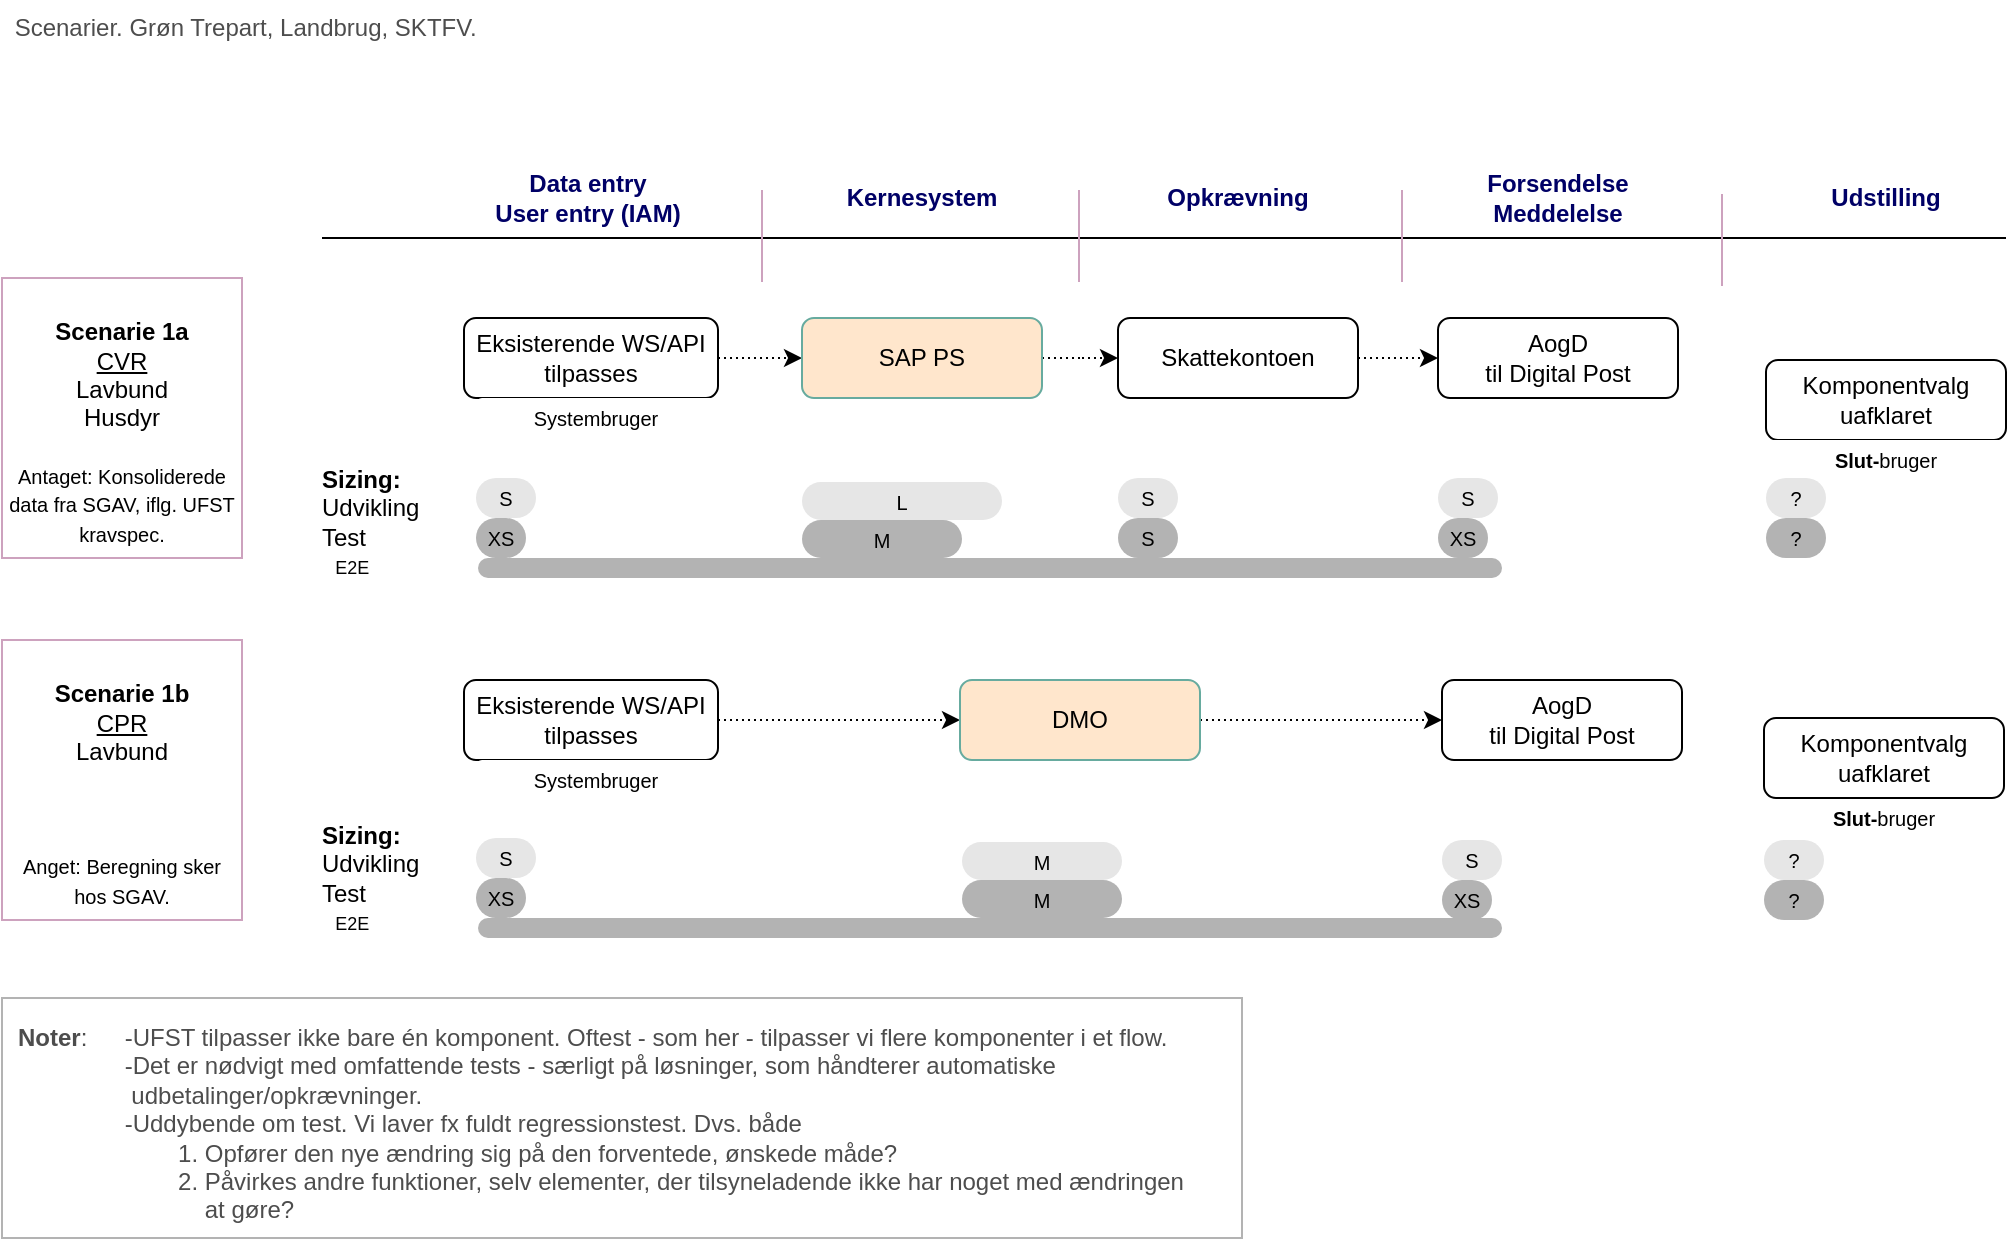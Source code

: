 <mxfile version="26.1.3" pages="2">
  <diagram name="Page-1" id="w52jkF3-wR7kU9HDOXUC">
    <mxGraphModel dx="1660" dy="852" grid="1" gridSize="10" guides="1" tooltips="1" connect="1" arrows="1" fold="1" page="1" pageScale="1" pageWidth="1169" pageHeight="827" math="0" shadow="0">
      <root>
        <mxCell id="0" />
        <mxCell id="1" parent="0" />
        <mxCell id="jPUYg1EqjeXe6Diemlhv-1" value="Data entry&lt;div&gt;User entry (IAM)&lt;/div&gt;" style="rounded=0;whiteSpace=wrap;html=1;fillColor=none;strokeColor=none;shadow=0;glass=0;fontColor=#000066;fontStyle=1;" parent="1" vertex="1">
          <mxGeometry x="273" y="160" width="120" height="40" as="geometry" />
        </mxCell>
        <mxCell id="jPUYg1EqjeXe6Diemlhv-2" value="Kernesystem" style="rounded=0;whiteSpace=wrap;html=1;fillColor=none;strokeColor=none;shadow=0;glass=0;fontColor=#000066;fontStyle=1;" parent="1" vertex="1">
          <mxGeometry x="440" y="160" width="120" height="40" as="geometry" />
        </mxCell>
        <mxCell id="jPUYg1EqjeXe6Diemlhv-3" value="Opkrævning" style="rounded=0;whiteSpace=wrap;html=1;fillColor=none;strokeColor=none;shadow=0;glass=0;fontColor=#000066;fontStyle=1;" parent="1" vertex="1">
          <mxGeometry x="598" y="160" width="120" height="40" as="geometry" />
        </mxCell>
        <mxCell id="jPUYg1EqjeXe6Diemlhv-4" value="Forsendelse&lt;div&gt;Meddelelse&lt;/div&gt;" style="rounded=0;whiteSpace=wrap;html=1;fillColor=none;strokeColor=none;shadow=0;glass=0;fontColor=#000066;fontStyle=1;" parent="1" vertex="1">
          <mxGeometry x="758" y="160" width="120" height="40" as="geometry" />
        </mxCell>
        <mxCell id="I2_qbIUxM6kLmOSu3rbW-24" style="edgeStyle=orthogonalEdgeStyle;rounded=0;orthogonalLoop=1;jettySize=auto;html=1;entryX=0;entryY=0.5;entryDx=0;entryDy=0;strokeWidth=1;strokeColor=#000000;dashed=1;dashPattern=1 2;" parent="1" source="jPUYg1EqjeXe6Diemlhv-8" target="jPUYg1EqjeXe6Diemlhv-9" edge="1">
          <mxGeometry relative="1" as="geometry" />
        </mxCell>
        <mxCell id="jPUYg1EqjeXe6Diemlhv-8" value="Eksisterende WS/API tilpasses" style="rounded=1;whiteSpace=wrap;html=1;" parent="1" vertex="1">
          <mxGeometry x="271" y="240" width="127" height="40" as="geometry" />
        </mxCell>
        <mxCell id="I2_qbIUxM6kLmOSu3rbW-25" style="edgeStyle=orthogonalEdgeStyle;rounded=0;orthogonalLoop=1;jettySize=auto;html=1;entryX=0;entryY=0.5;entryDx=0;entryDy=0;strokeWidth=1;strokeColor=#000000;dashed=1;dashPattern=1 2;" parent="1" source="jPUYg1EqjeXe6Diemlhv-9" target="jPUYg1EqjeXe6Diemlhv-11" edge="1">
          <mxGeometry relative="1" as="geometry" />
        </mxCell>
        <mxCell id="jPUYg1EqjeXe6Diemlhv-9" value="SAP PS" style="rounded=1;whiteSpace=wrap;html=1;fillColor=#ffe6cc;strokeColor=#67AB9F;" parent="1" vertex="1">
          <mxGeometry x="440" y="240" width="120" height="40" as="geometry" />
        </mxCell>
        <mxCell id="jPUYg1EqjeXe6Diemlhv-10" value="Udstilling" style="rounded=0;whiteSpace=wrap;html=1;fillColor=none;strokeColor=none;shadow=0;glass=0;fontColor=#000066;fontStyle=1;" parent="1" vertex="1">
          <mxGeometry x="922" y="160" width="120" height="40" as="geometry" />
        </mxCell>
        <mxCell id="I2_qbIUxM6kLmOSu3rbW-26" style="edgeStyle=orthogonalEdgeStyle;rounded=0;orthogonalLoop=1;jettySize=auto;html=1;entryX=0;entryY=0.5;entryDx=0;entryDy=0;strokeWidth=1;strokeColor=#000000;dashed=1;dashPattern=1 2;" parent="1" source="jPUYg1EqjeXe6Diemlhv-11" target="jPUYg1EqjeXe6Diemlhv-12" edge="1">
          <mxGeometry relative="1" as="geometry" />
        </mxCell>
        <mxCell id="jPUYg1EqjeXe6Diemlhv-11" value="Skattekontoen" style="rounded=1;whiteSpace=wrap;html=1;" parent="1" vertex="1">
          <mxGeometry x="598" y="240" width="120" height="40" as="geometry" />
        </mxCell>
        <mxCell id="jPUYg1EqjeXe6Diemlhv-12" value="AogD&lt;div&gt;til Digital Post&lt;/div&gt;" style="rounded=1;whiteSpace=wrap;html=1;" parent="1" vertex="1">
          <mxGeometry x="758" y="240" width="120" height="40" as="geometry" />
        </mxCell>
        <mxCell id="jPUYg1EqjeXe6Diemlhv-14" value="Komponentvalg&lt;div&gt;uafklaret&lt;/div&gt;" style="rounded=1;whiteSpace=wrap;html=1;" parent="1" vertex="1">
          <mxGeometry x="922" y="261" width="120" height="40" as="geometry" />
        </mxCell>
        <mxCell id="I2_qbIUxM6kLmOSu3rbW-8" value="&lt;div&gt;&lt;b&gt;&lt;br&gt;&lt;/b&gt;&lt;/div&gt;&lt;b&gt;&lt;div&gt;&lt;br&gt;&lt;/div&gt;Scenarie 1b&lt;/b&gt;&lt;div&gt;&lt;u&gt;CPR&lt;/u&gt;&lt;/div&gt;&lt;div&gt;Lavbund&lt;/div&gt;&lt;div&gt;&lt;br&gt;&lt;/div&gt;&lt;div&gt;&lt;br&gt;&lt;/div&gt;&lt;div&gt;&lt;br&gt;&lt;/div&gt;&lt;div&gt;&lt;font style=&quot;font-size: 10px;&quot;&gt;Anget: Beregning sker hos SGAV.&lt;/font&gt;&lt;/div&gt;&lt;div&gt;&lt;br&gt;&lt;/div&gt;" style="rounded=0;whiteSpace=wrap;html=1;strokeWidth=1;strokeColor=#CDA2BE;spacing=4;" parent="1" vertex="1">
          <mxGeometry x="40" y="401" width="120" height="140" as="geometry" />
        </mxCell>
        <mxCell id="I2_qbIUxM6kLmOSu3rbW-27" style="edgeStyle=orthogonalEdgeStyle;rounded=0;orthogonalLoop=1;jettySize=auto;html=1;strokeWidth=1;strokeColor=#000000;dashed=1;dashPattern=1 2;" parent="1" source="I2_qbIUxM6kLmOSu3rbW-9" target="I2_qbIUxM6kLmOSu3rbW-11" edge="1">
          <mxGeometry relative="1" as="geometry" />
        </mxCell>
        <mxCell id="I2_qbIUxM6kLmOSu3rbW-9" value="Eksisterende WS/API tilpasses" style="rounded=1;whiteSpace=wrap;html=1;" parent="1" vertex="1">
          <mxGeometry x="271" y="421" width="127" height="40" as="geometry" />
        </mxCell>
        <mxCell id="I2_qbIUxM6kLmOSu3rbW-28" style="edgeStyle=orthogonalEdgeStyle;rounded=0;orthogonalLoop=1;jettySize=auto;html=1;entryX=0;entryY=0.5;entryDx=0;entryDy=0;strokeWidth=1;strokeColor=#000000;dashed=1;dashPattern=1 2;" parent="1" source="I2_qbIUxM6kLmOSu3rbW-11" target="I2_qbIUxM6kLmOSu3rbW-12" edge="1">
          <mxGeometry relative="1" as="geometry" />
        </mxCell>
        <mxCell id="I2_qbIUxM6kLmOSu3rbW-11" value="DMO" style="rounded=1;whiteSpace=wrap;html=1;fillColor=#ffe6cc;strokeColor=#67AB9F;" parent="1" vertex="1">
          <mxGeometry x="519" y="421" width="120" height="40" as="geometry" />
        </mxCell>
        <mxCell id="I2_qbIUxM6kLmOSu3rbW-12" value="AogD&lt;div&gt;til Digital Post&lt;/div&gt;" style="rounded=1;whiteSpace=wrap;html=1;" parent="1" vertex="1">
          <mxGeometry x="760" y="421" width="120" height="40" as="geometry" />
        </mxCell>
        <mxCell id="RFjUGFnFEoxHwDggdkSX-1" value="&lt;font style=&quot;font-size: 10px;&quot;&gt;&lt;b&gt;Slut-&lt;/b&gt;bruger&lt;/font&gt;" style="rounded=1;whiteSpace=wrap;html=1;fontSize=9;strokeColor=none;" parent="1" vertex="1">
          <mxGeometry x="922" y="301" width="120" height="20" as="geometry" />
        </mxCell>
        <mxCell id="RFjUGFnFEoxHwDggdkSX-2" value="&lt;font style=&quot;font-size: 10px;&quot;&gt;Systembruger&lt;/font&gt;" style="rounded=1;whiteSpace=wrap;html=1;fontSize=9;strokeColor=none;" parent="1" vertex="1">
          <mxGeometry x="277" y="280" width="120" height="20" as="geometry" />
        </mxCell>
        <mxCell id="RFjUGFnFEoxHwDggdkSX-3" value="&lt;font style=&quot;font-size: 10px;&quot;&gt;Systembruger&lt;/font&gt;" style="rounded=1;whiteSpace=wrap;html=1;fontSize=9;strokeColor=none;" parent="1" vertex="1">
          <mxGeometry x="277" y="461" width="120" height="20" as="geometry" />
        </mxCell>
        <mxCell id="RFjUGFnFEoxHwDggdkSX-4" value="&lt;font style=&quot;font-size: 10px;&quot;&gt;&lt;b&gt;Slut-&lt;/b&gt;bruger&lt;/font&gt;" style="rounded=1;whiteSpace=wrap;html=1;fontSize=9;strokeColor=none;" parent="1" vertex="1">
          <mxGeometry x="921" y="480" width="120" height="20" as="geometry" />
        </mxCell>
        <mxCell id="RFjUGFnFEoxHwDggdkSX-5" value="Komponentvalg&lt;div&gt;uafklaret&lt;/div&gt;" style="rounded=1;whiteSpace=wrap;html=1;" parent="1" vertex="1">
          <mxGeometry x="921" y="440" width="120" height="40" as="geometry" />
        </mxCell>
        <mxCell id="9XvFDA7prS1c_WqJo-tQ-1" value="S" style="rounded=1;whiteSpace=wrap;html=1;arcSize=50;fontSize=10;fillColor=#E6E6E6;strokeColor=none;" parent="1" vertex="1">
          <mxGeometry x="277" y="320" width="30" height="20" as="geometry" />
        </mxCell>
        <mxCell id="9XvFDA7prS1c_WqJo-tQ-2" value="L" style="rounded=1;whiteSpace=wrap;html=1;arcSize=50;fontSize=10;fillColor=#E6E6E6;strokeColor=none;" parent="1" vertex="1">
          <mxGeometry x="440" y="322" width="100" height="19" as="geometry" />
        </mxCell>
        <mxCell id="9XvFDA7prS1c_WqJo-tQ-5" value="S" style="rounded=1;whiteSpace=wrap;html=1;arcSize=50;fontSize=10;fillColor=#E6E6E6;strokeColor=none;" parent="1" vertex="1">
          <mxGeometry x="598" y="320" width="30" height="20" as="geometry" />
        </mxCell>
        <mxCell id="9XvFDA7prS1c_WqJo-tQ-6" value="S" style="rounded=1;whiteSpace=wrap;html=1;arcSize=50;fontSize=10;fillColor=#E6E6E6;strokeColor=none;" parent="1" vertex="1">
          <mxGeometry x="758" y="320" width="30" height="20" as="geometry" />
        </mxCell>
        <mxCell id="9XvFDA7prS1c_WqJo-tQ-8" value="S" style="rounded=1;whiteSpace=wrap;html=1;arcSize=50;fontSize=10;fillColor=#E6E6E6;strokeColor=none;" parent="1" vertex="1">
          <mxGeometry x="277" y="500" width="30" height="20" as="geometry" />
        </mxCell>
        <mxCell id="9XvFDA7prS1c_WqJo-tQ-9" value="M" style="rounded=1;whiteSpace=wrap;html=1;arcSize=50;fontSize=10;fillColor=#E6E6E6;strokeColor=none;" parent="1" vertex="1">
          <mxGeometry x="520" y="502" width="80" height="19" as="geometry" />
        </mxCell>
        <mxCell id="9XvFDA7prS1c_WqJo-tQ-10" value="S" style="rounded=1;whiteSpace=wrap;html=1;arcSize=50;fontSize=10;fillColor=#E6E6E6;strokeColor=none;" parent="1" vertex="1">
          <mxGeometry x="760" y="501" width="30" height="20" as="geometry" />
        </mxCell>
        <mxCell id="9XvFDA7prS1c_WqJo-tQ-11" value="?" style="rounded=1;whiteSpace=wrap;html=1;arcSize=50;fontSize=10;fillColor=#E6E6E6;strokeColor=none;" parent="1" vertex="1">
          <mxGeometry x="922" y="320" width="30" height="20" as="geometry" />
        </mxCell>
        <mxCell id="9XvFDA7prS1c_WqJo-tQ-12" value="?" style="rounded=1;whiteSpace=wrap;html=1;arcSize=50;fontSize=10;fillColor=#E6E6E6;strokeColor=none;" parent="1" vertex="1">
          <mxGeometry x="921" y="501" width="30" height="20" as="geometry" />
        </mxCell>
        <mxCell id="9XvFDA7prS1c_WqJo-tQ-13" value="XS" style="rounded=1;whiteSpace=wrap;html=1;arcSize=50;fontSize=10;fillColor=#B3B3B3;strokeColor=none;" parent="1" vertex="1">
          <mxGeometry x="277" y="340" width="25" height="20" as="geometry" />
        </mxCell>
        <mxCell id="9XvFDA7prS1c_WqJo-tQ-14" value="XS" style="rounded=1;whiteSpace=wrap;html=1;arcSize=50;fontSize=10;fillColor=#B3B3B3;strokeColor=none;" parent="1" vertex="1">
          <mxGeometry x="277" y="520" width="25" height="20" as="geometry" />
        </mxCell>
        <mxCell id="9XvFDA7prS1c_WqJo-tQ-15" value="M" style="rounded=1;whiteSpace=wrap;html=1;arcSize=50;fontSize=10;fillColor=#B3B3B3;strokeColor=none;" parent="1" vertex="1">
          <mxGeometry x="520" y="521" width="80" height="19" as="geometry" />
        </mxCell>
        <mxCell id="9XvFDA7prS1c_WqJo-tQ-18" value="M" style="rounded=1;whiteSpace=wrap;html=1;arcSize=50;fontSize=10;fillColor=#B3B3B3;strokeColor=none;" parent="1" vertex="1">
          <mxGeometry x="440" y="341" width="80" height="19" as="geometry" />
        </mxCell>
        <mxCell id="9XvFDA7prS1c_WqJo-tQ-20" value="S" style="rounded=1;whiteSpace=wrap;html=1;arcSize=50;fontSize=10;fillColor=#B3B3B3;strokeColor=none;" parent="1" vertex="1">
          <mxGeometry x="598" y="340" width="30" height="20" as="geometry" />
        </mxCell>
        <mxCell id="9XvFDA7prS1c_WqJo-tQ-21" value="XS" style="rounded=1;whiteSpace=wrap;html=1;arcSize=50;fontSize=10;fillColor=#B3B3B3;strokeColor=none;" parent="1" vertex="1">
          <mxGeometry x="758" y="340" width="25" height="20" as="geometry" />
        </mxCell>
        <mxCell id="9XvFDA7prS1c_WqJo-tQ-22" value="XS" style="rounded=1;whiteSpace=wrap;html=1;arcSize=50;fontSize=10;fillColor=#B3B3B3;strokeColor=none;" parent="1" vertex="1">
          <mxGeometry x="760" y="521" width="25" height="20" as="geometry" />
        </mxCell>
        <mxCell id="9XvFDA7prS1c_WqJo-tQ-23" value="?" style="rounded=1;whiteSpace=wrap;html=1;arcSize=50;fontSize=10;fillColor=#B3B3B3;strokeColor=none;" parent="1" vertex="1">
          <mxGeometry x="922" y="340" width="30" height="20" as="geometry" />
        </mxCell>
        <mxCell id="9XvFDA7prS1c_WqJo-tQ-24" value="?" style="rounded=1;whiteSpace=wrap;html=1;arcSize=50;fontSize=10;fillColor=#B3B3B3;strokeColor=none;" parent="1" vertex="1">
          <mxGeometry x="921" y="521" width="30" height="20" as="geometry" />
        </mxCell>
        <mxCell id="9XvFDA7prS1c_WqJo-tQ-25" value="&lt;div&gt;&lt;b&gt;&lt;br&gt;&lt;/b&gt;&lt;/div&gt;&lt;b&gt;Scenarie 1a&lt;/b&gt;&lt;div&gt;&lt;u&gt;CVR&lt;/u&gt;&lt;/div&gt;&lt;div&gt;Lavbund&lt;/div&gt;&lt;div&gt;Husdyr&lt;/div&gt;&lt;div&gt;&lt;br&gt;&lt;/div&gt;&lt;div&gt;&lt;font style=&quot;font-size: 10px;&quot;&gt;Antaget: Konsoliderede data fra SGAV, iflg. UFST kravspec.&lt;/font&gt;&lt;/div&gt;" style="rounded=0;whiteSpace=wrap;html=1;spacing=4;strokeWidth=1;strokeColor=#CDA2BE;" parent="1" vertex="1">
          <mxGeometry x="40" y="220" width="120" height="140" as="geometry" />
        </mxCell>
        <mxCell id="9XvFDA7prS1c_WqJo-tQ-27" value="&lt;div&gt;&lt;font style=&quot;color: rgb(77, 77, 77);&quot; face=&quot;Helvetica&quot;&gt;&lt;b&gt;Noter&lt;/b&gt;:&lt;span style=&quot;white-space: pre;&quot;&gt;&#x9;&lt;/span&gt;-UFST tilpasser ikke bare én komponent. Oftest - som her - tilpasser vi flere komponenter i et flow.&lt;/font&gt;&lt;/div&gt;&lt;div&gt;&lt;font style=&quot;color: rgb(77, 77, 77);&quot; face=&quot;Helvetica&quot;&gt;&lt;span style=&quot;white-space: pre;&quot;&gt;&#x9;&lt;/span&gt;&lt;span style=&quot;white-space: pre;&quot;&gt;&#x9;&lt;/span&gt;-Det er nødvigt med omfattende tests - særligt på løsninger, som håndterer automatiske &lt;span style=&quot;white-space: pre;&quot;&gt;&#x9;&lt;/span&gt;&lt;span style=&quot;white-space: pre;&quot;&gt;&#x9;&lt;/span&gt;&amp;nbsp;udbetalinger/opkrævninger.&lt;/font&gt;&lt;/div&gt;&lt;div&gt;&lt;font style=&quot;color: rgb(77, 77, 77);&quot; face=&quot;Helvetica&quot;&gt;&lt;span style=&quot;white-space: pre;&quot;&gt;&#x9;&lt;/span&gt;&lt;span style=&quot;white-space: pre;&quot;&gt;&#x9;&lt;/span&gt;-Uddybende om test. Vi laver fx fuldt regressionstest. Dvs. både&lt;/font&gt;&lt;/div&gt;&lt;div&gt;&lt;span style=&quot;background-color: initial;&quot;&gt;&lt;font style=&quot;color: rgb(77, 77, 77);&quot;&gt;&lt;span style=&quot;white-space: pre;&quot;&gt;&#x9;&lt;/span&gt;&lt;span style=&quot;white-space: pre;&quot;&gt;&#x9;&lt;/span&gt;&lt;span style=&quot;white-space: pre;&quot;&gt;&#x9;&lt;/span&gt;1. Opfører den nye ændring sig på den forventede, ønskede måde?&lt;/font&gt;&lt;/span&gt;&lt;/div&gt;&lt;div&gt;&lt;span style=&quot;background-color: initial;&quot;&gt;&lt;font style=&quot;color: rgb(77, 77, 77);&quot;&gt;&lt;span style=&quot;white-space: pre;&quot;&gt;&#x9;&lt;/span&gt;&lt;span style=&quot;white-space: pre;&quot;&gt;&#x9;&lt;/span&gt;&lt;span style=&quot;white-space: pre;&quot;&gt;&#x9;&lt;/span&gt;2. Påvirkes andre funktioner, selv elementer, der tilsyneladende ikke har noget med ændringen &lt;span style=&quot;white-space: pre;&quot;&gt;&#x9;&lt;/span&gt;&lt;span style=&quot;white-space: pre;&quot;&gt;&#x9;&lt;/span&gt;&lt;span style=&quot;white-space: pre;&quot;&gt;&#x9;&lt;/span&gt;&amp;nbsp; &amp;nbsp; at gøre?&lt;/font&gt;&lt;/span&gt;&lt;/div&gt;&lt;div&gt;&lt;br&gt;&lt;/div&gt;" style="rounded=0;whiteSpace=wrap;html=1;align=left;verticalAlign=top;spacingLeft=4;spacing=4;strokeColor=#B3B3B3;fillColor=none;spacingBottom=2;spacingTop=4;" parent="1" vertex="1">
          <mxGeometry x="40" y="580" width="620" height="120" as="geometry" />
        </mxCell>
        <mxCell id="9XvFDA7prS1c_WqJo-tQ-28" value="&lt;font style=&quot;color: rgb(77, 77, 77);&quot;&gt;&amp;nbsp;Scenarier. Grøn Trepart, Landbrug, SKTFV.&lt;/font&gt;" style="rounded=0;whiteSpace=wrap;html=1;dashed=1;dashPattern=1 2;align=left;verticalAlign=top;strokeColor=none;" parent="1" vertex="1">
          <mxGeometry x="41" y="81" width="620" height="38" as="geometry" />
        </mxCell>
        <mxCell id="9XvFDA7prS1c_WqJo-tQ-30" value="&lt;div&gt;&lt;font face=&quot;Helvetica&quot;&gt;&lt;b&gt;Sizing:&lt;/b&gt;&lt;/font&gt;&lt;/div&gt;&lt;font face=&quot;Helvetica&quot;&gt;Udvikling&lt;br&gt;&lt;/font&gt;&lt;div&gt;&lt;font face=&quot;Helvetica&quot;&gt;Test&lt;/font&gt;&lt;/div&gt;&lt;div&gt;&lt;font face=&quot;Helvetica&quot;&gt;&amp;nbsp; &lt;font style=&quot;font-size: 9px;&quot;&gt;E2E&lt;/font&gt;&lt;/font&gt;&lt;/div&gt;" style="rounded=0;whiteSpace=wrap;dashed=1;dashPattern=1 2;align=left;strokeColor=none;fillColor=none;spacing=0;verticalAlign=middle;html=1;" parent="1" vertex="1">
          <mxGeometry x="200" y="500" width="70" height="40" as="geometry" />
        </mxCell>
        <mxCell id="bxHCIka2yDP1oT3qg1BU-1" value="" style="rounded=1;whiteSpace=wrap;html=1;fillColor=#B3B3B3;arcSize=50;strokeColor=none;" vertex="1" parent="1">
          <mxGeometry x="278" y="360" width="512" height="10" as="geometry" />
        </mxCell>
        <mxCell id="bxHCIka2yDP1oT3qg1BU-2" value="" style="rounded=1;whiteSpace=wrap;html=1;fillColor=#B3B3B3;arcSize=50;strokeColor=none;" vertex="1" parent="1">
          <mxGeometry x="278" y="540" width="512" height="10" as="geometry" />
        </mxCell>
        <mxCell id="bxHCIka2yDP1oT3qg1BU-3" value="" style="endArrow=none;html=1;rounded=0;entryX=1;entryY=1;entryDx=0;entryDy=0;" edge="1" parent="1" target="jPUYg1EqjeXe6Diemlhv-10">
          <mxGeometry width="50" height="50" relative="1" as="geometry">
            <mxPoint x="200" y="200" as="sourcePoint" />
            <mxPoint x="250" y="150" as="targetPoint" />
          </mxGeometry>
        </mxCell>
        <mxCell id="bxHCIka2yDP1oT3qg1BU-5" value="" style="endArrow=none;html=1;rounded=0;exitX=1.075;exitY=0.85;exitDx=0;exitDy=0;exitPerimeter=0;strokeColor=#CDA2BE;" edge="1" parent="1">
          <mxGeometry width="50" height="50" relative="1" as="geometry">
            <mxPoint x="900" y="178" as="sourcePoint" />
            <mxPoint x="900" y="224" as="targetPoint" />
          </mxGeometry>
        </mxCell>
        <mxCell id="bxHCIka2yDP1oT3qg1BU-6" value="" style="endArrow=none;html=1;rounded=0;exitX=1.075;exitY=0.85;exitDx=0;exitDy=0;exitPerimeter=0;strokeColor=#CDA2BE;" edge="1" parent="1">
          <mxGeometry width="50" height="50" relative="1" as="geometry">
            <mxPoint x="740" y="176" as="sourcePoint" />
            <mxPoint x="740" y="222" as="targetPoint" />
          </mxGeometry>
        </mxCell>
        <mxCell id="bxHCIka2yDP1oT3qg1BU-7" value="" style="endArrow=none;html=1;rounded=0;exitX=1.075;exitY=0.85;exitDx=0;exitDy=0;exitPerimeter=0;strokeColor=#CDA2BE;" edge="1" parent="1">
          <mxGeometry width="50" height="50" relative="1" as="geometry">
            <mxPoint x="578.5" y="176" as="sourcePoint" />
            <mxPoint x="578.5" y="222" as="targetPoint" />
          </mxGeometry>
        </mxCell>
        <mxCell id="bxHCIka2yDP1oT3qg1BU-8" value="" style="endArrow=none;html=1;rounded=0;exitX=1.075;exitY=0.85;exitDx=0;exitDy=0;exitPerimeter=0;strokeColor=#CDA2BE;" edge="1" parent="1">
          <mxGeometry width="50" height="50" relative="1" as="geometry">
            <mxPoint x="420" y="176" as="sourcePoint" />
            <mxPoint x="420" y="222" as="targetPoint" />
          </mxGeometry>
        </mxCell>
        <mxCell id="bxHCIka2yDP1oT3qg1BU-9" value="&lt;div&gt;&lt;font face=&quot;Helvetica&quot;&gt;&lt;b&gt;Sizing:&lt;/b&gt;&lt;/font&gt;&lt;/div&gt;&lt;font face=&quot;Helvetica&quot;&gt;Udvikling&lt;br&gt;&lt;/font&gt;&lt;div&gt;&lt;font face=&quot;Helvetica&quot;&gt;Test&lt;/font&gt;&lt;/div&gt;&lt;div&gt;&lt;font face=&quot;Helvetica&quot;&gt;&amp;nbsp; &lt;font style=&quot;font-size: 9px;&quot;&gt;E2E&lt;/font&gt;&lt;/font&gt;&lt;/div&gt;" style="rounded=0;whiteSpace=wrap;dashed=1;dashPattern=1 2;align=left;strokeColor=none;fillColor=none;spacing=0;verticalAlign=middle;html=1;" vertex="1" parent="1">
          <mxGeometry x="200" y="322" width="70" height="40" as="geometry" />
        </mxCell>
      </root>
    </mxGraphModel>
  </diagram>
  <diagram id="lDGCoRgxa4W9dzSs3qXx" name="Page-2">
    <mxGraphModel grid="1" page="1" gridSize="10" guides="1" tooltips="1" connect="1" arrows="1" fold="1" pageScale="1" pageWidth="1169" pageHeight="1654" math="0" shadow="0">
      <root>
        <mxCell id="0" />
        <mxCell id="1" parent="0" />
      </root>
    </mxGraphModel>
  </diagram>
</mxfile>
